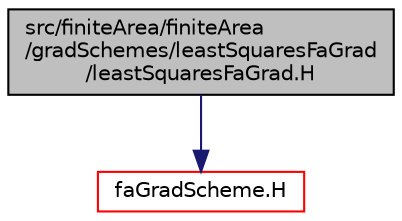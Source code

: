 digraph "src/finiteArea/finiteArea/gradSchemes/leastSquaresFaGrad/leastSquaresFaGrad.H"
{
  bgcolor="transparent";
  edge [fontname="Helvetica",fontsize="10",labelfontname="Helvetica",labelfontsize="10"];
  node [fontname="Helvetica",fontsize="10",shape=record];
  Node1 [label="src/finiteArea/finiteArea\l/gradSchemes/leastSquaresFaGrad\l/leastSquaresFaGrad.H",height=0.2,width=0.4,color="black", fillcolor="grey75", style="filled" fontcolor="black"];
  Node1 -> Node2 [color="midnightblue",fontsize="10",style="solid",fontname="Helvetica"];
  Node2 [label="faGradScheme.H",height=0.2,width=0.4,color="red",URL="$faGradScheme_8H.html"];
}
